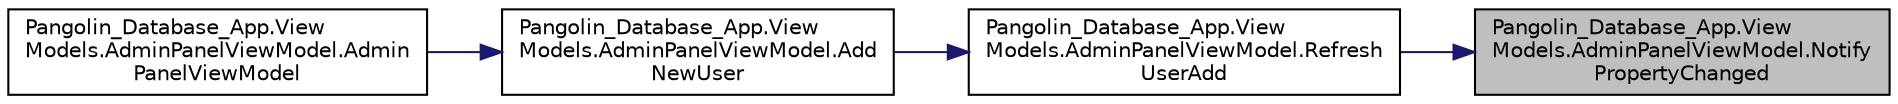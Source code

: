 digraph "Pangolin_Database_App.ViewModels.AdminPanelViewModel.NotifyPropertyChanged"
{
 // LATEX_PDF_SIZE
  edge [fontname="Helvetica",fontsize="10",labelfontname="Helvetica",labelfontsize="10"];
  node [fontname="Helvetica",fontsize="10",shape=record];
  rankdir="RL";
  Node1 [label="Pangolin_Database_App.View\lModels.AdminPanelViewModel.Notify\lPropertyChanged",height=0.2,width=0.4,color="black", fillcolor="grey75", style="filled", fontcolor="black",tooltip="Method if a property changed"];
  Node1 -> Node2 [dir="back",color="midnightblue",fontsize="10",style="solid"];
  Node2 [label="Pangolin_Database_App.View\lModels.AdminPanelViewModel.Refresh\lUserAdd",height=0.2,width=0.4,color="black", fillcolor="white", style="filled",URL="$class_pangolin___database___app_1_1_view_models_1_1_admin_panel_view_model.html#a442b42a50f7eafbc2ee1778d5db09fca",tooltip=" "];
  Node2 -> Node3 [dir="back",color="midnightblue",fontsize="10",style="solid"];
  Node3 [label="Pangolin_Database_App.View\lModels.AdminPanelViewModel.Add\lNewUser",height=0.2,width=0.4,color="black", fillcolor="white", style="filled",URL="$class_pangolin___database___app_1_1_view_models_1_1_admin_panel_view_model.html#a9c3d90443483f340290cc29385ac1a1f",tooltip=" "];
  Node3 -> Node4 [dir="back",color="midnightblue",fontsize="10",style="solid"];
  Node4 [label="Pangolin_Database_App.View\lModels.AdminPanelViewModel.Admin\lPanelViewModel",height=0.2,width=0.4,color="black", fillcolor="white", style="filled",URL="$class_pangolin___database___app_1_1_view_models_1_1_admin_panel_view_model.html#a4d093ff9eac7c93cd8585ebebf565213",tooltip=" "];
}
